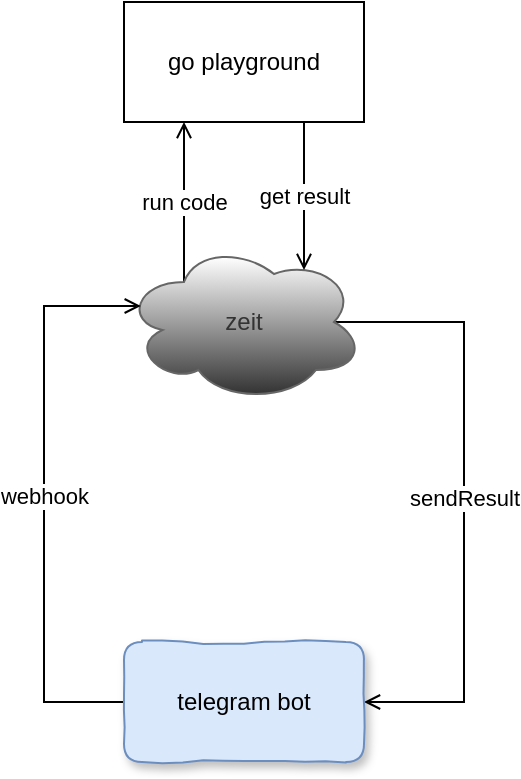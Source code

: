<mxfile version="12.9.2" type="github">
  <diagram id="ndJ8UlHo1xQEcBVUiTzy" name="第 1 页">
    <mxGraphModel dx="618" dy="664" grid="1" gridSize="10" guides="1" tooltips="1" connect="1" arrows="1" fold="1" page="1" pageScale="1" pageWidth="827" pageHeight="1169" math="0" shadow="0">
      <root>
        <mxCell id="0" />
        <mxCell id="1" parent="0" />
        <mxCell id="S5EFejWPiIgzGz-rB_d--6" value="sendResult" style="edgeStyle=orthogonalEdgeStyle;rounded=0;orthogonalLoop=1;jettySize=auto;html=1;exitX=0.875;exitY=0.5;exitDx=0;exitDy=0;exitPerimeter=0;entryX=1;entryY=0.5;entryDx=0;entryDy=0;endFill=0;endArrow=open;" edge="1" parent="1" source="S5EFejWPiIgzGz-rB_d--1" target="S5EFejWPiIgzGz-rB_d--3">
          <mxGeometry relative="1" as="geometry">
            <Array as="points">
              <mxPoint x="410" y="300" />
              <mxPoint x="410" y="490" />
            </Array>
          </mxGeometry>
        </mxCell>
        <mxCell id="S5EFejWPiIgzGz-rB_d--7" value="run code" style="edgeStyle=orthogonalEdgeStyle;rounded=0;orthogonalLoop=1;jettySize=auto;html=1;exitX=0.25;exitY=0.25;exitDx=0;exitDy=0;exitPerimeter=0;endArrow=open;endFill=0;entryX=0.25;entryY=1;entryDx=0;entryDy=0;" edge="1" parent="1" source="S5EFejWPiIgzGz-rB_d--1" target="S5EFejWPiIgzGz-rB_d--8">
          <mxGeometry relative="1" as="geometry">
            <mxPoint x="270" y="210" as="targetPoint" />
          </mxGeometry>
        </mxCell>
        <mxCell id="S5EFejWPiIgzGz-rB_d--1" value="zeit" style="ellipse;shape=cloud;whiteSpace=wrap;html=1;fillColor=#333333;strokeColor=#666666;fontColor=#333333;gradientColor=#ffffff;gradientDirection=north;" vertex="1" parent="1">
          <mxGeometry x="240" y="260" width="120" height="80" as="geometry" />
        </mxCell>
        <mxCell id="S5EFejWPiIgzGz-rB_d--5" value="webhook" style="edgeStyle=orthogonalEdgeStyle;rounded=0;orthogonalLoop=1;jettySize=auto;html=1;exitX=0;exitY=0.5;exitDx=0;exitDy=0;entryX=0.07;entryY=0.4;entryDx=0;entryDy=0;entryPerimeter=0;endArrow=open;endFill=0;" edge="1" parent="1" source="S5EFejWPiIgzGz-rB_d--3" target="S5EFejWPiIgzGz-rB_d--1">
          <mxGeometry relative="1" as="geometry">
            <Array as="points">
              <mxPoint x="200" y="490" />
              <mxPoint x="200" y="292" />
            </Array>
          </mxGeometry>
        </mxCell>
        <mxCell id="S5EFejWPiIgzGz-rB_d--3" value="telegram bot" style="rounded=1;whiteSpace=wrap;html=1;fillColor=#dae8fc;strokeColor=#6c8ebf;comic=1;shadow=1;" vertex="1" parent="1">
          <mxGeometry x="240" y="460" width="120" height="60" as="geometry" />
        </mxCell>
        <mxCell id="S5EFejWPiIgzGz-rB_d--9" value="get result" style="edgeStyle=orthogonalEdgeStyle;rounded=0;orthogonalLoop=1;jettySize=auto;html=1;exitX=0.75;exitY=1;exitDx=0;exitDy=0;endArrow=open;endFill=0;entryX=0.75;entryY=0.175;entryDx=0;entryDy=0;entryPerimeter=0;" edge="1" parent="1" source="S5EFejWPiIgzGz-rB_d--8" target="S5EFejWPiIgzGz-rB_d--1">
          <mxGeometry relative="1" as="geometry">
            <mxPoint x="328" y="280" as="targetPoint" />
          </mxGeometry>
        </mxCell>
        <mxCell id="S5EFejWPiIgzGz-rB_d--8" value="go playground" style="rounded=0;whiteSpace=wrap;html=1;" vertex="1" parent="1">
          <mxGeometry x="240" y="140" width="120" height="60" as="geometry" />
        </mxCell>
      </root>
    </mxGraphModel>
  </diagram>
</mxfile>
